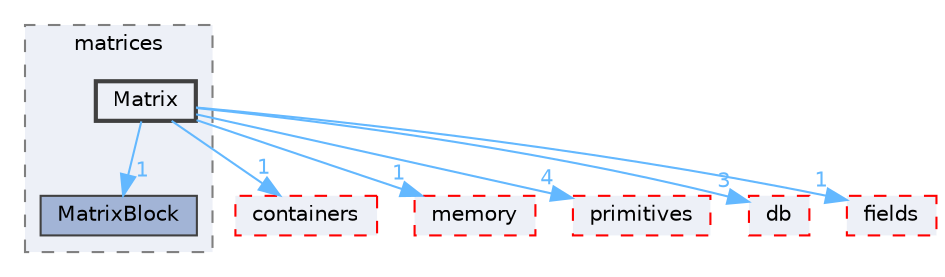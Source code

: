 digraph "src/OpenFOAM/matrices/Matrix"
{
 // LATEX_PDF_SIZE
  bgcolor="transparent";
  edge [fontname=Helvetica,fontsize=10,labelfontname=Helvetica,labelfontsize=10];
  node [fontname=Helvetica,fontsize=10,shape=box,height=0.2,width=0.4];
  compound=true
  subgraph clusterdir_b07477ab37bc0cd7eb28fb569c691c21 {
    graph [ bgcolor="#edf0f7", pencolor="grey50", label="matrices", fontname=Helvetica,fontsize=10 style="filled,dashed", URL="dir_b07477ab37bc0cd7eb28fb569c691c21.html",tooltip=""]
  dir_ea5e7d507daa1858af14ec48c3f3b1c7 [label="MatrixBlock", fillcolor="#a2b4d6", color="grey25", style="filled", URL="dir_ea5e7d507daa1858af14ec48c3f3b1c7.html",tooltip=""];
  dir_14ee30411da660ce7a4c0e27a888c3fd [label="Matrix", fillcolor="#edf0f7", color="grey25", style="filled,bold", URL="dir_14ee30411da660ce7a4c0e27a888c3fd.html",tooltip=""];
  }
  dir_19d0872053bde092be81d7fe3f56cbf7 [label="containers", fillcolor="#edf0f7", color="red", style="filled,dashed", URL="dir_19d0872053bde092be81d7fe3f56cbf7.html",tooltip=""];
  dir_385a22dcc2f7120acb0f1a7a832b3b8d [label="memory", fillcolor="#edf0f7", color="red", style="filled,dashed", URL="dir_385a22dcc2f7120acb0f1a7a832b3b8d.html",tooltip=""];
  dir_3e50f45338116b169052b428016851aa [label="primitives", fillcolor="#edf0f7", color="red", style="filled,dashed", URL="dir_3e50f45338116b169052b428016851aa.html",tooltip=""];
  dir_63c634f7a7cfd679ac26c67fb30fc32f [label="db", fillcolor="#edf0f7", color="red", style="filled,dashed", URL="dir_63c634f7a7cfd679ac26c67fb30fc32f.html",tooltip=""];
  dir_962442b8f989d5529fab5e0f0e4ffb74 [label="fields", fillcolor="#edf0f7", color="red", style="filled,dashed", URL="dir_962442b8f989d5529fab5e0f0e4ffb74.html",tooltip=""];
  dir_14ee30411da660ce7a4c0e27a888c3fd->dir_19d0872053bde092be81d7fe3f56cbf7 [headlabel="1", labeldistance=1.5 headhref="dir_002334_000669.html" href="dir_002334_000669.html" color="steelblue1" fontcolor="steelblue1"];
  dir_14ee30411da660ce7a4c0e27a888c3fd->dir_385a22dcc2f7120acb0f1a7a832b3b8d [headlabel="1", labeldistance=1.5 headhref="dir_002334_002352.html" href="dir_002334_002352.html" color="steelblue1" fontcolor="steelblue1"];
  dir_14ee30411da660ce7a4c0e27a888c3fd->dir_3e50f45338116b169052b428016851aa [headlabel="4", labeldistance=1.5 headhref="dir_002334_003069.html" href="dir_002334_003069.html" color="steelblue1" fontcolor="steelblue1"];
  dir_14ee30411da660ce7a4c0e27a888c3fd->dir_63c634f7a7cfd679ac26c67fb30fc32f [headlabel="3", labeldistance=1.5 headhref="dir_002334_000817.html" href="dir_002334_000817.html" color="steelblue1" fontcolor="steelblue1"];
  dir_14ee30411da660ce7a4c0e27a888c3fd->dir_962442b8f989d5529fab5e0f0e4ffb74 [headlabel="1", labeldistance=1.5 headhref="dir_002334_001335.html" href="dir_002334_001335.html" color="steelblue1" fontcolor="steelblue1"];
  dir_14ee30411da660ce7a4c0e27a888c3fd->dir_ea5e7d507daa1858af14ec48c3f3b1c7 [headlabel="1", labeldistance=1.5 headhref="dir_002334_002335.html" href="dir_002334_002335.html" color="steelblue1" fontcolor="steelblue1"];
}
